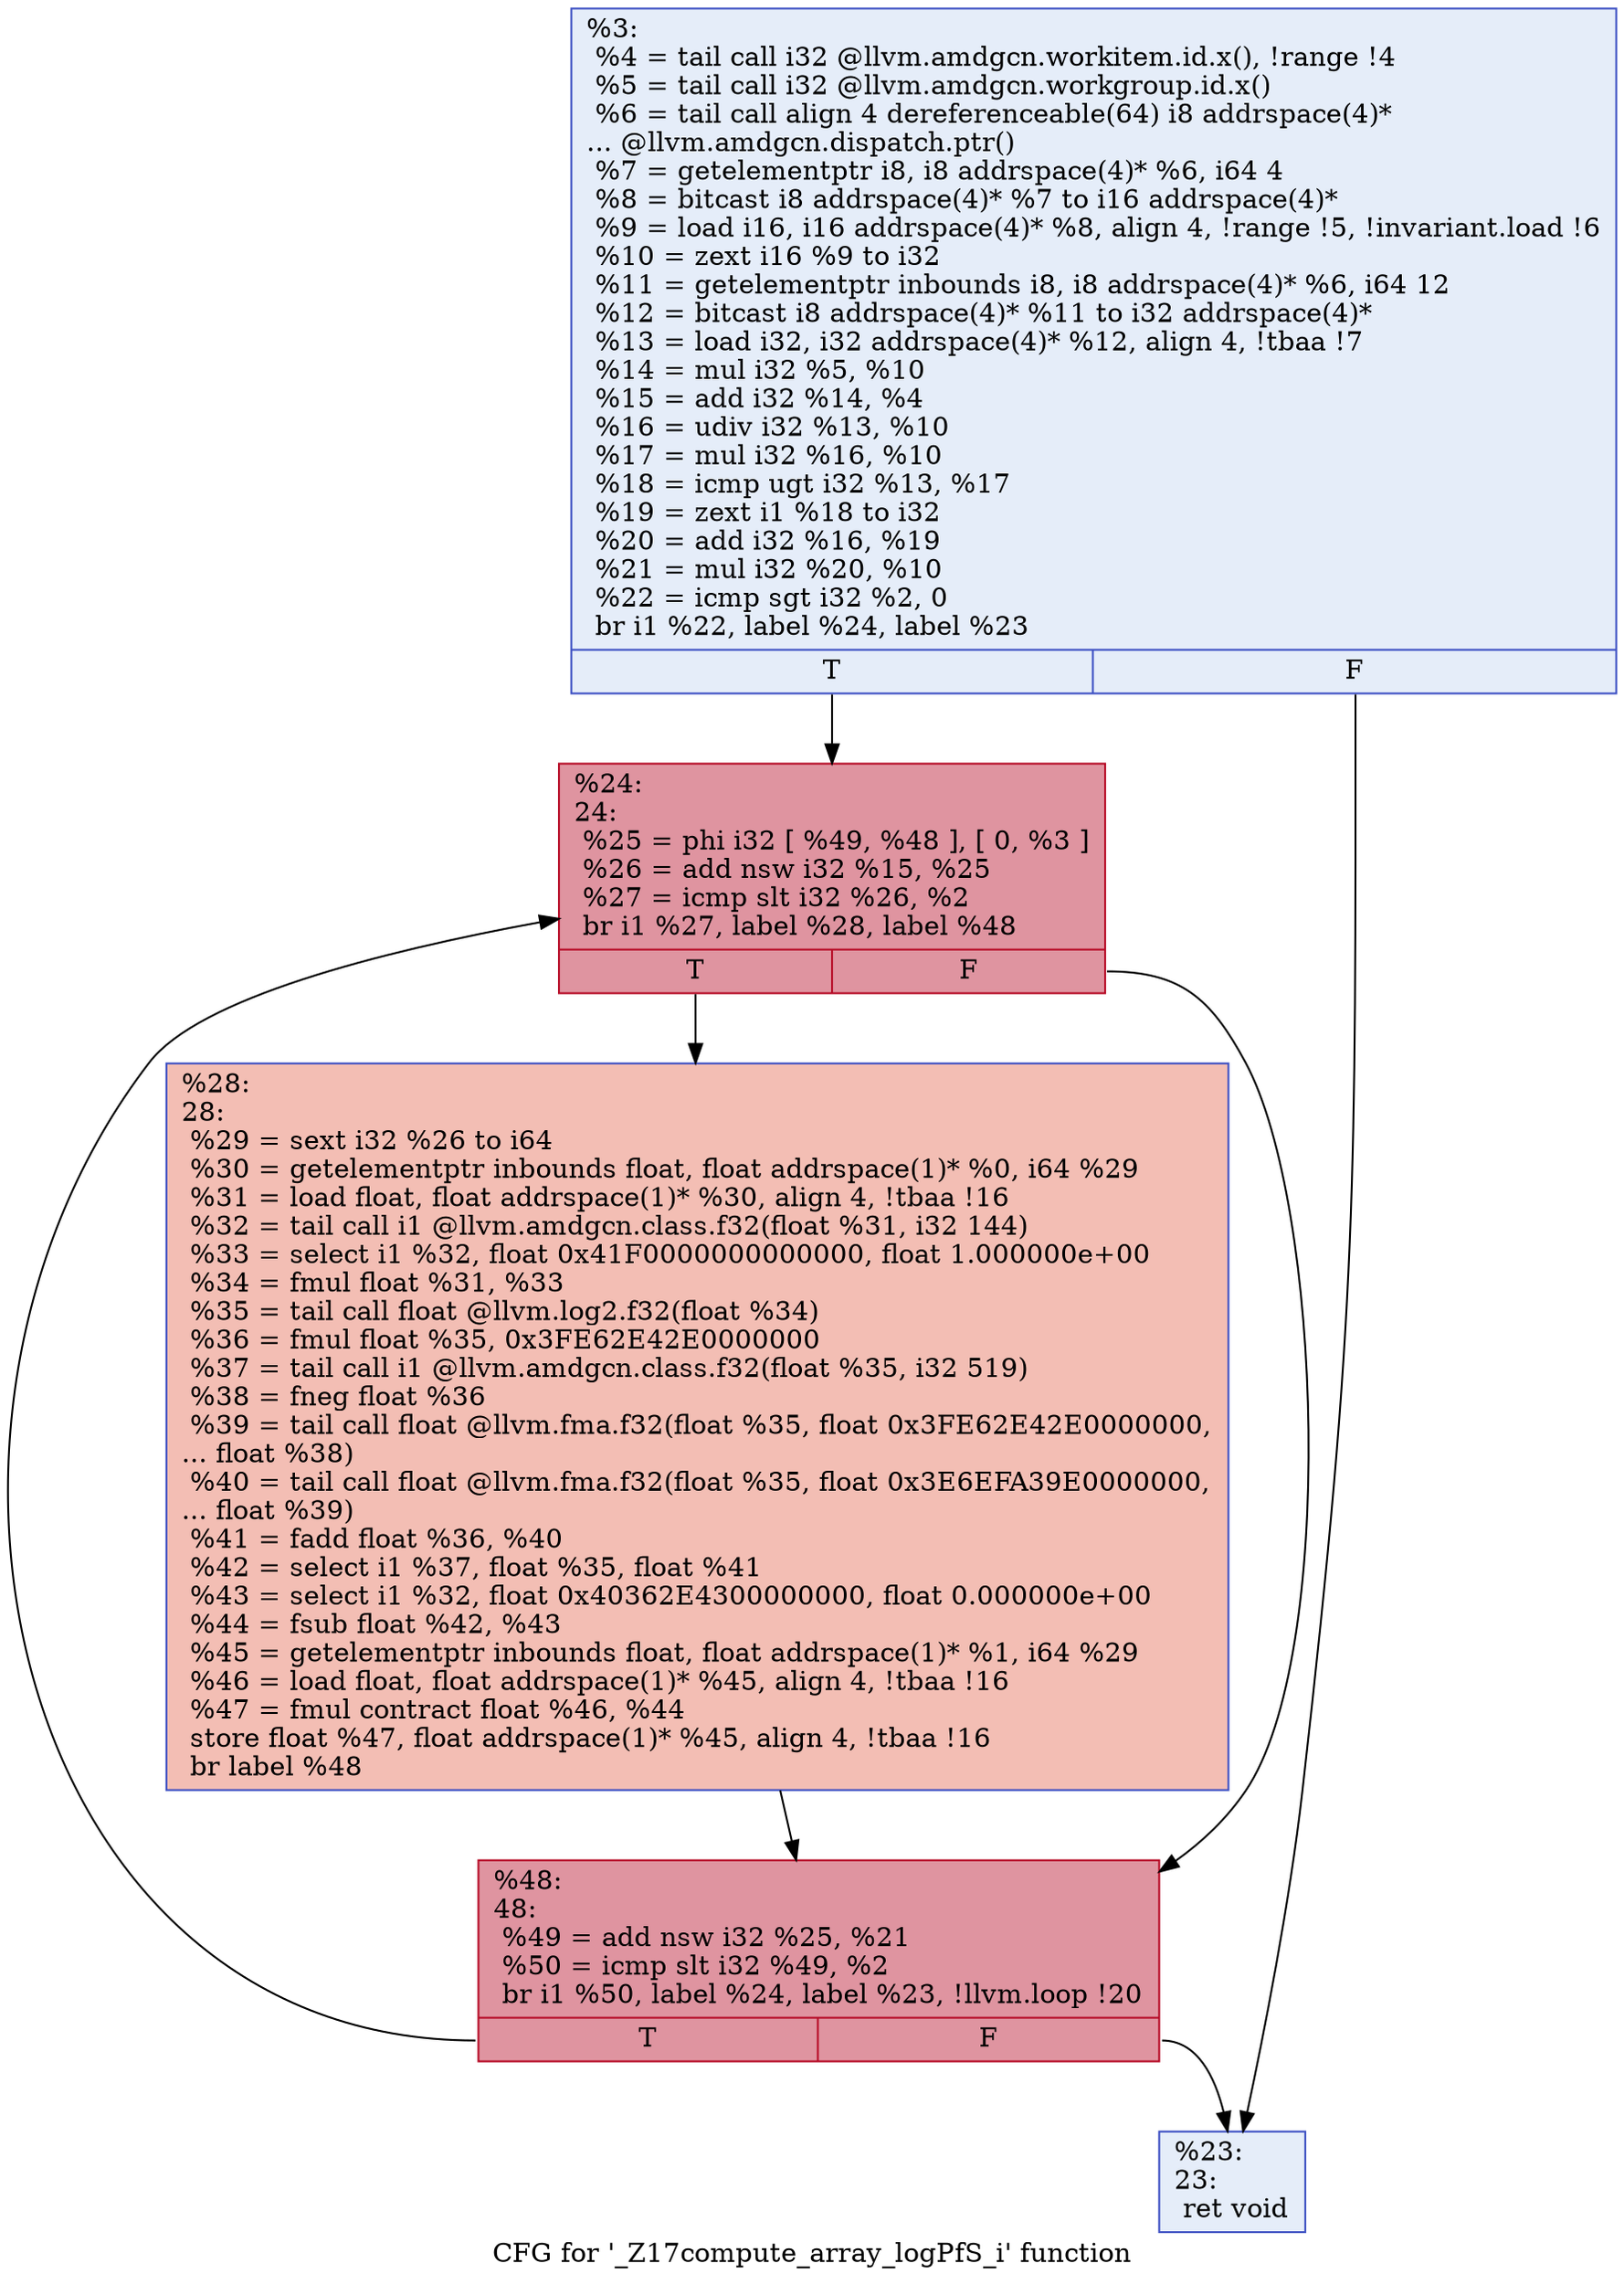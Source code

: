digraph "CFG for '_Z17compute_array_logPfS_i' function" {
	label="CFG for '_Z17compute_array_logPfS_i' function";

	Node0x4c2d9d0 [shape=record,color="#3d50c3ff", style=filled, fillcolor="#c5d6f270",label="{%3:\l  %4 = tail call i32 @llvm.amdgcn.workitem.id.x(), !range !4\l  %5 = tail call i32 @llvm.amdgcn.workgroup.id.x()\l  %6 = tail call align 4 dereferenceable(64) i8 addrspace(4)*\l... @llvm.amdgcn.dispatch.ptr()\l  %7 = getelementptr i8, i8 addrspace(4)* %6, i64 4\l  %8 = bitcast i8 addrspace(4)* %7 to i16 addrspace(4)*\l  %9 = load i16, i16 addrspace(4)* %8, align 4, !range !5, !invariant.load !6\l  %10 = zext i16 %9 to i32\l  %11 = getelementptr inbounds i8, i8 addrspace(4)* %6, i64 12\l  %12 = bitcast i8 addrspace(4)* %11 to i32 addrspace(4)*\l  %13 = load i32, i32 addrspace(4)* %12, align 4, !tbaa !7\l  %14 = mul i32 %5, %10\l  %15 = add i32 %14, %4\l  %16 = udiv i32 %13, %10\l  %17 = mul i32 %16, %10\l  %18 = icmp ugt i32 %13, %17\l  %19 = zext i1 %18 to i32\l  %20 = add i32 %16, %19\l  %21 = mul i32 %20, %10\l  %22 = icmp sgt i32 %2, 0\l  br i1 %22, label %24, label %23\l|{<s0>T|<s1>F}}"];
	Node0x4c2d9d0:s0 -> Node0x4c2e760;
	Node0x4c2d9d0:s1 -> Node0x4c30010;
	Node0x4c30010 [shape=record,color="#3d50c3ff", style=filled, fillcolor="#c5d6f270",label="{%23:\l23:                                               \l  ret void\l}"];
	Node0x4c2e760 [shape=record,color="#b70d28ff", style=filled, fillcolor="#b70d2870",label="{%24:\l24:                                               \l  %25 = phi i32 [ %49, %48 ], [ 0, %3 ]\l  %26 = add nsw i32 %15, %25\l  %27 = icmp slt i32 %26, %2\l  br i1 %27, label %28, label %48\l|{<s0>T|<s1>F}}"];
	Node0x4c2e760:s0 -> Node0x4c303f0;
	Node0x4c2e760:s1 -> Node0x4c301d0;
	Node0x4c303f0 [shape=record,color="#3d50c3ff", style=filled, fillcolor="#e36c5570",label="{%28:\l28:                                               \l  %29 = sext i32 %26 to i64\l  %30 = getelementptr inbounds float, float addrspace(1)* %0, i64 %29\l  %31 = load float, float addrspace(1)* %30, align 4, !tbaa !16\l  %32 = tail call i1 @llvm.amdgcn.class.f32(float %31, i32 144)\l  %33 = select i1 %32, float 0x41F0000000000000, float 1.000000e+00\l  %34 = fmul float %31, %33\l  %35 = tail call float @llvm.log2.f32(float %34)\l  %36 = fmul float %35, 0x3FE62E42E0000000\l  %37 = tail call i1 @llvm.amdgcn.class.f32(float %35, i32 519)\l  %38 = fneg float %36\l  %39 = tail call float @llvm.fma.f32(float %35, float 0x3FE62E42E0000000,\l... float %38)\l  %40 = tail call float @llvm.fma.f32(float %35, float 0x3E6EFA39E0000000,\l... float %39)\l  %41 = fadd float %36, %40\l  %42 = select i1 %37, float %35, float %41\l  %43 = select i1 %32, float 0x40362E4300000000, float 0.000000e+00\l  %44 = fsub float %42, %43\l  %45 = getelementptr inbounds float, float addrspace(1)* %1, i64 %29\l  %46 = load float, float addrspace(1)* %45, align 4, !tbaa !16\l  %47 = fmul contract float %46, %44\l  store float %47, float addrspace(1)* %45, align 4, !tbaa !16\l  br label %48\l}"];
	Node0x4c303f0 -> Node0x4c301d0;
	Node0x4c301d0 [shape=record,color="#b70d28ff", style=filled, fillcolor="#b70d2870",label="{%48:\l48:                                               \l  %49 = add nsw i32 %25, %21\l  %50 = icmp slt i32 %49, %2\l  br i1 %50, label %24, label %23, !llvm.loop !20\l|{<s0>T|<s1>F}}"];
	Node0x4c301d0:s0 -> Node0x4c2e760;
	Node0x4c301d0:s1 -> Node0x4c30010;
}
